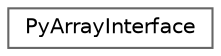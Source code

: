 digraph "Graphical Class Hierarchy"
{
 // LATEX_PDF_SIZE
  bgcolor="transparent";
  edge [fontname=Helvetica,fontsize=10,labelfontname=Helvetica,labelfontsize=10];
  node [fontname=Helvetica,fontsize=10,shape=box,height=0.2,width=0.4];
  rankdir="LR";
  Node0 [id="Node000000",label="PyArrayInterface",height=0.2,width=0.4,color="grey40", fillcolor="white", style="filled",URL="$d5/d8b/structPyArrayInterface.html",tooltip=" "];
}
